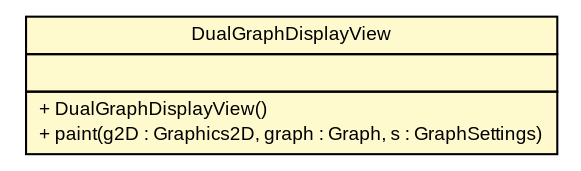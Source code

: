 #!/usr/local/bin/dot
#
# Class diagram 
# Generated by UMLGraph version R5_6 (http://www.umlgraph.org/)
#

digraph G {
	edge [fontname="arial",fontsize=10,labelfontname="arial",labelfontsize=10];
	node [fontname="arial",fontsize=10,shape=plaintext];
	nodesep=0.25;
	ranksep=0.5;
	// pfc.views.display.algorithms.DualGraphDisplayView
	c6462 [label=<<table title="pfc.views.display.algorithms.DualGraphDisplayView" border="0" cellborder="1" cellspacing="0" cellpadding="2" port="p" bgcolor="lemonChiffon" href="./DualGraphDisplayView.html">
		<tr><td><table border="0" cellspacing="0" cellpadding="1">
<tr><td align="center" balign="center"> DualGraphDisplayView </td></tr>
		</table></td></tr>
		<tr><td><table border="0" cellspacing="0" cellpadding="1">
<tr><td align="left" balign="left">  </td></tr>
		</table></td></tr>
		<tr><td><table border="0" cellspacing="0" cellpadding="1">
<tr><td align="left" balign="left"> + DualGraphDisplayView() </td></tr>
<tr><td align="left" balign="left"> + paint(g2D : Graphics2D, graph : Graph, s : GraphSettings) </td></tr>
		</table></td></tr>
		</table>>, URL="./DualGraphDisplayView.html", fontname="arial", fontcolor="black", fontsize=9.0];
}

